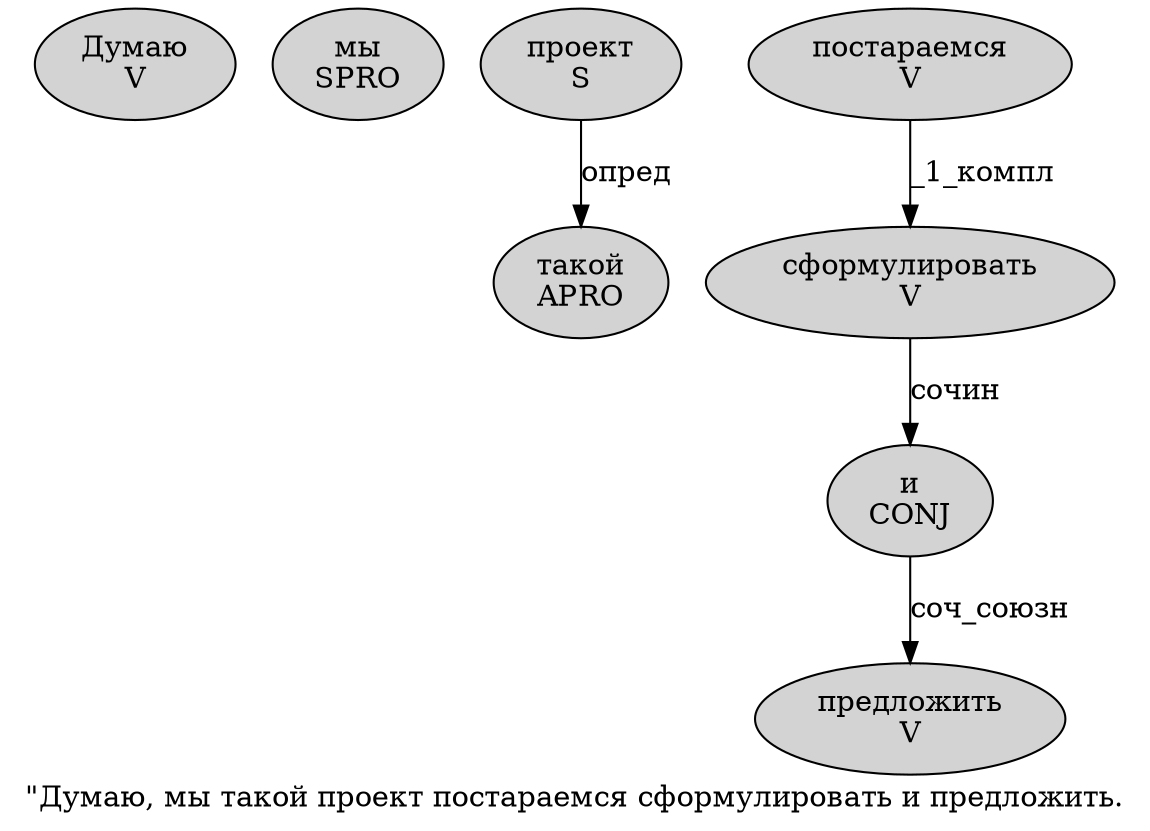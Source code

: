 digraph SENTENCE_160 {
	graph [label="\"Думаю, мы такой проект постараемся сформулировать и предложить."]
	node [style=filled]
		1 [label="Думаю
V" color="" fillcolor=lightgray penwidth=1 shape=ellipse]
		3 [label="мы
SPRO" color="" fillcolor=lightgray penwidth=1 shape=ellipse]
		4 [label="такой
APRO" color="" fillcolor=lightgray penwidth=1 shape=ellipse]
		5 [label="проект
S" color="" fillcolor=lightgray penwidth=1 shape=ellipse]
		6 [label="постараемся
V" color="" fillcolor=lightgray penwidth=1 shape=ellipse]
		7 [label="сформулировать
V" color="" fillcolor=lightgray penwidth=1 shape=ellipse]
		8 [label="и
CONJ" color="" fillcolor=lightgray penwidth=1 shape=ellipse]
		9 [label="предложить
V" color="" fillcolor=lightgray penwidth=1 shape=ellipse]
			7 -> 8 [label="сочин"]
			6 -> 7 [label="_1_компл"]
			8 -> 9 [label="соч_союзн"]
			5 -> 4 [label="опред"]
}
